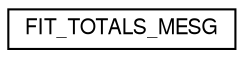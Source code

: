 digraph "Graphical Class Hierarchy"
{
  edge [fontname="FreeSans",fontsize="10",labelfontname="FreeSans",labelfontsize="10"];
  node [fontname="FreeSans",fontsize="10",shape=record];
  rankdir="LR";
  Node1 [label="FIT_TOTALS_MESG",height=0.2,width=0.4,color="black", fillcolor="white", style="filled",URL="$struct_f_i_t___t_o_t_a_l_s___m_e_s_g.html"];
}
